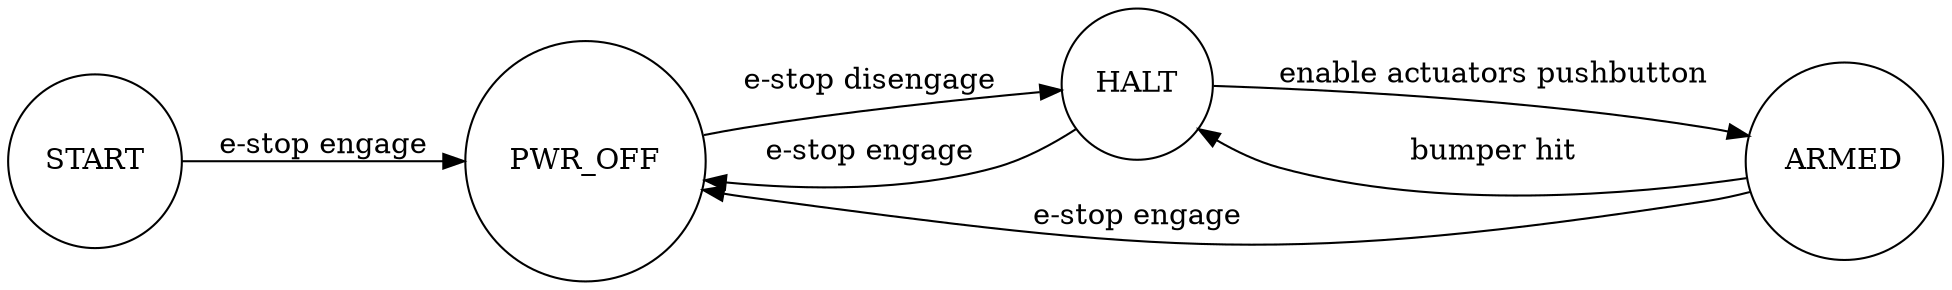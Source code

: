 // turn this file into a PNG graph with 'dot fsm.gv -Tpng -O'
digraph finite_state_machine {
	rankdir=LR;
	splines=true;
	sep="+100,100";
	overlap=false;
	node [shape = circle]; START PWR_OFF HALT ARMED;
	START -> PWR_OFF [ label = "e-stop engage" ];
	PWR_OFF -> HALT [ label = "e-stop disengage" ];
	HALT -> ARMED [ label = "enable actuators pushbutton" ];

	ARMED -> HALT [ label = "bumper hit" ];
	ARMED -> PWR_OFF [ label = "e-stop engage" ];
	HALT -> PWR_OFF [ label = "e-stop engage" ]; 
}

